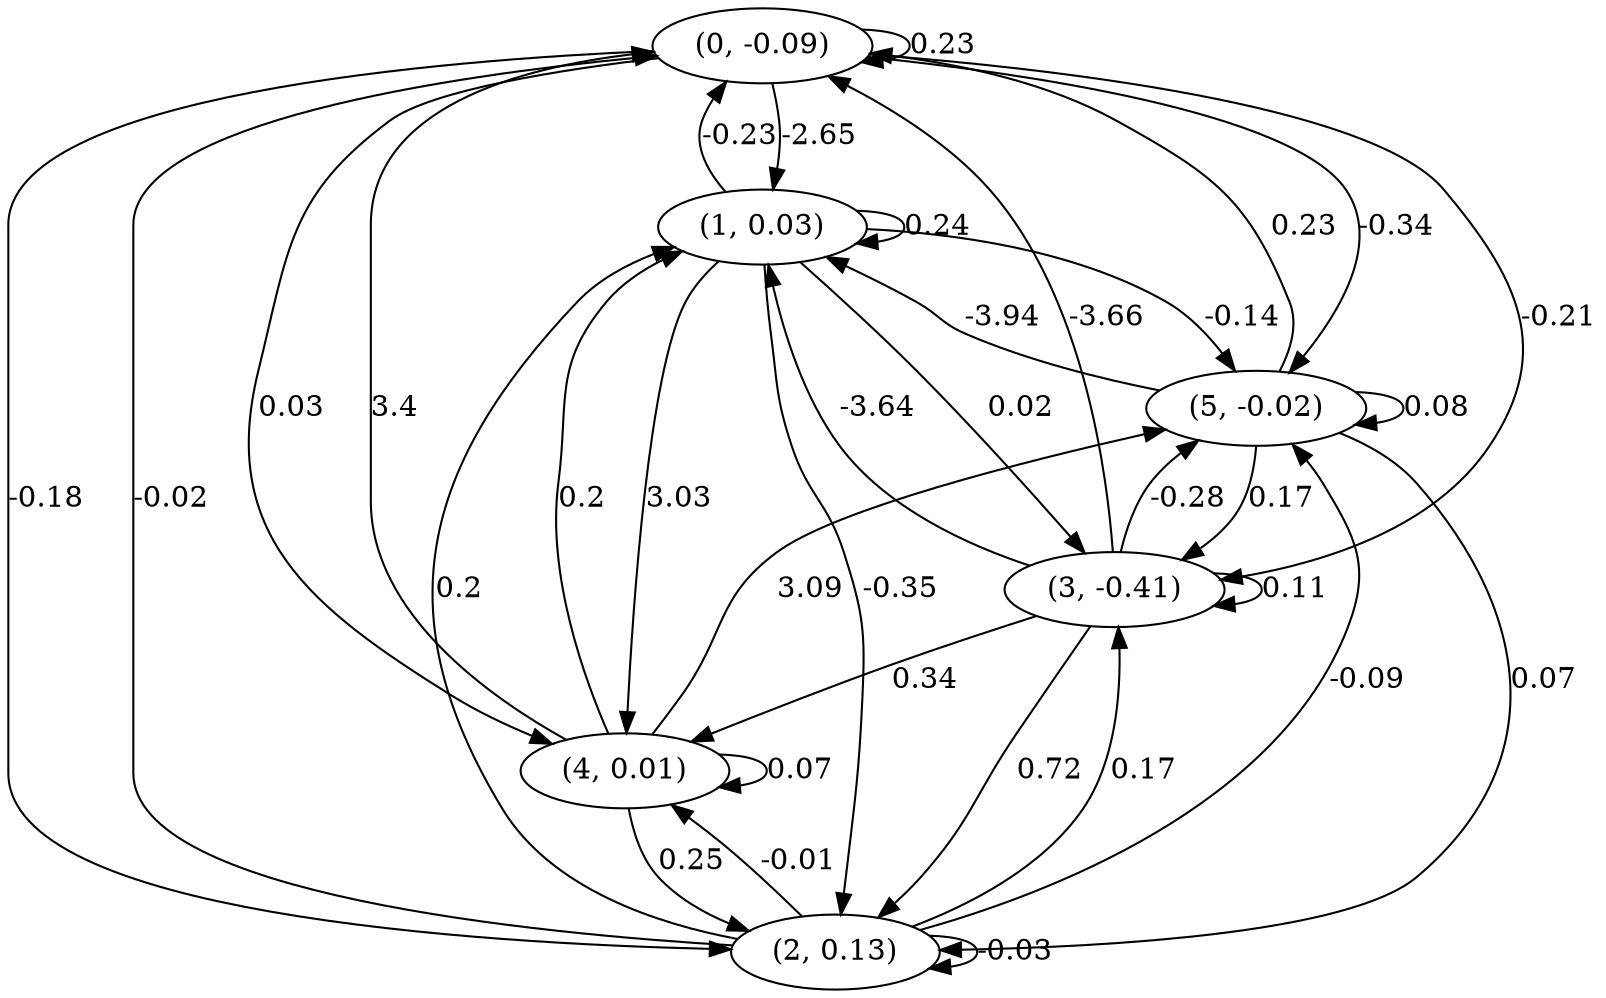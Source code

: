 digraph {
    0 [ label = "(0, -0.09)" ]
    1 [ label = "(1, 0.03)" ]
    2 [ label = "(2, 0.13)" ]
    3 [ label = "(3, -0.41)" ]
    4 [ label = "(4, 0.01)" ]
    5 [ label = "(5, -0.02)" ]
    0 -> 0 [ label = "0.23" ]
    1 -> 1 [ label = "0.24" ]
    2 -> 2 [ label = "-0.03" ]
    3 -> 3 [ label = "0.11" ]
    4 -> 4 [ label = "0.07" ]
    5 -> 5 [ label = "0.08" ]
    1 -> 0 [ label = "-0.23" ]
    2 -> 0 [ label = "-0.02" ]
    3 -> 0 [ label = "-3.66" ]
    4 -> 0 [ label = "3.4" ]
    5 -> 0 [ label = "0.23" ]
    0 -> 1 [ label = "-2.65" ]
    2 -> 1 [ label = "0.2" ]
    3 -> 1 [ label = "-3.64" ]
    4 -> 1 [ label = "0.2" ]
    5 -> 1 [ label = "-3.94" ]
    0 -> 2 [ label = "-0.18" ]
    1 -> 2 [ label = "-0.35" ]
    3 -> 2 [ label = "0.72" ]
    4 -> 2 [ label = "0.25" ]
    5 -> 2 [ label = "0.07" ]
    0 -> 3 [ label = "-0.21" ]
    1 -> 3 [ label = "0.02" ]
    2 -> 3 [ label = "0.17" ]
    5 -> 3 [ label = "0.17" ]
    0 -> 4 [ label = "0.03" ]
    1 -> 4 [ label = "3.03" ]
    2 -> 4 [ label = "-0.01" ]
    3 -> 4 [ label = "0.34" ]
    0 -> 5 [ label = "-0.34" ]
    1 -> 5 [ label = "-0.14" ]
    2 -> 5 [ label = "-0.09" ]
    3 -> 5 [ label = "-0.28" ]
    4 -> 5 [ label = "3.09" ]
}

